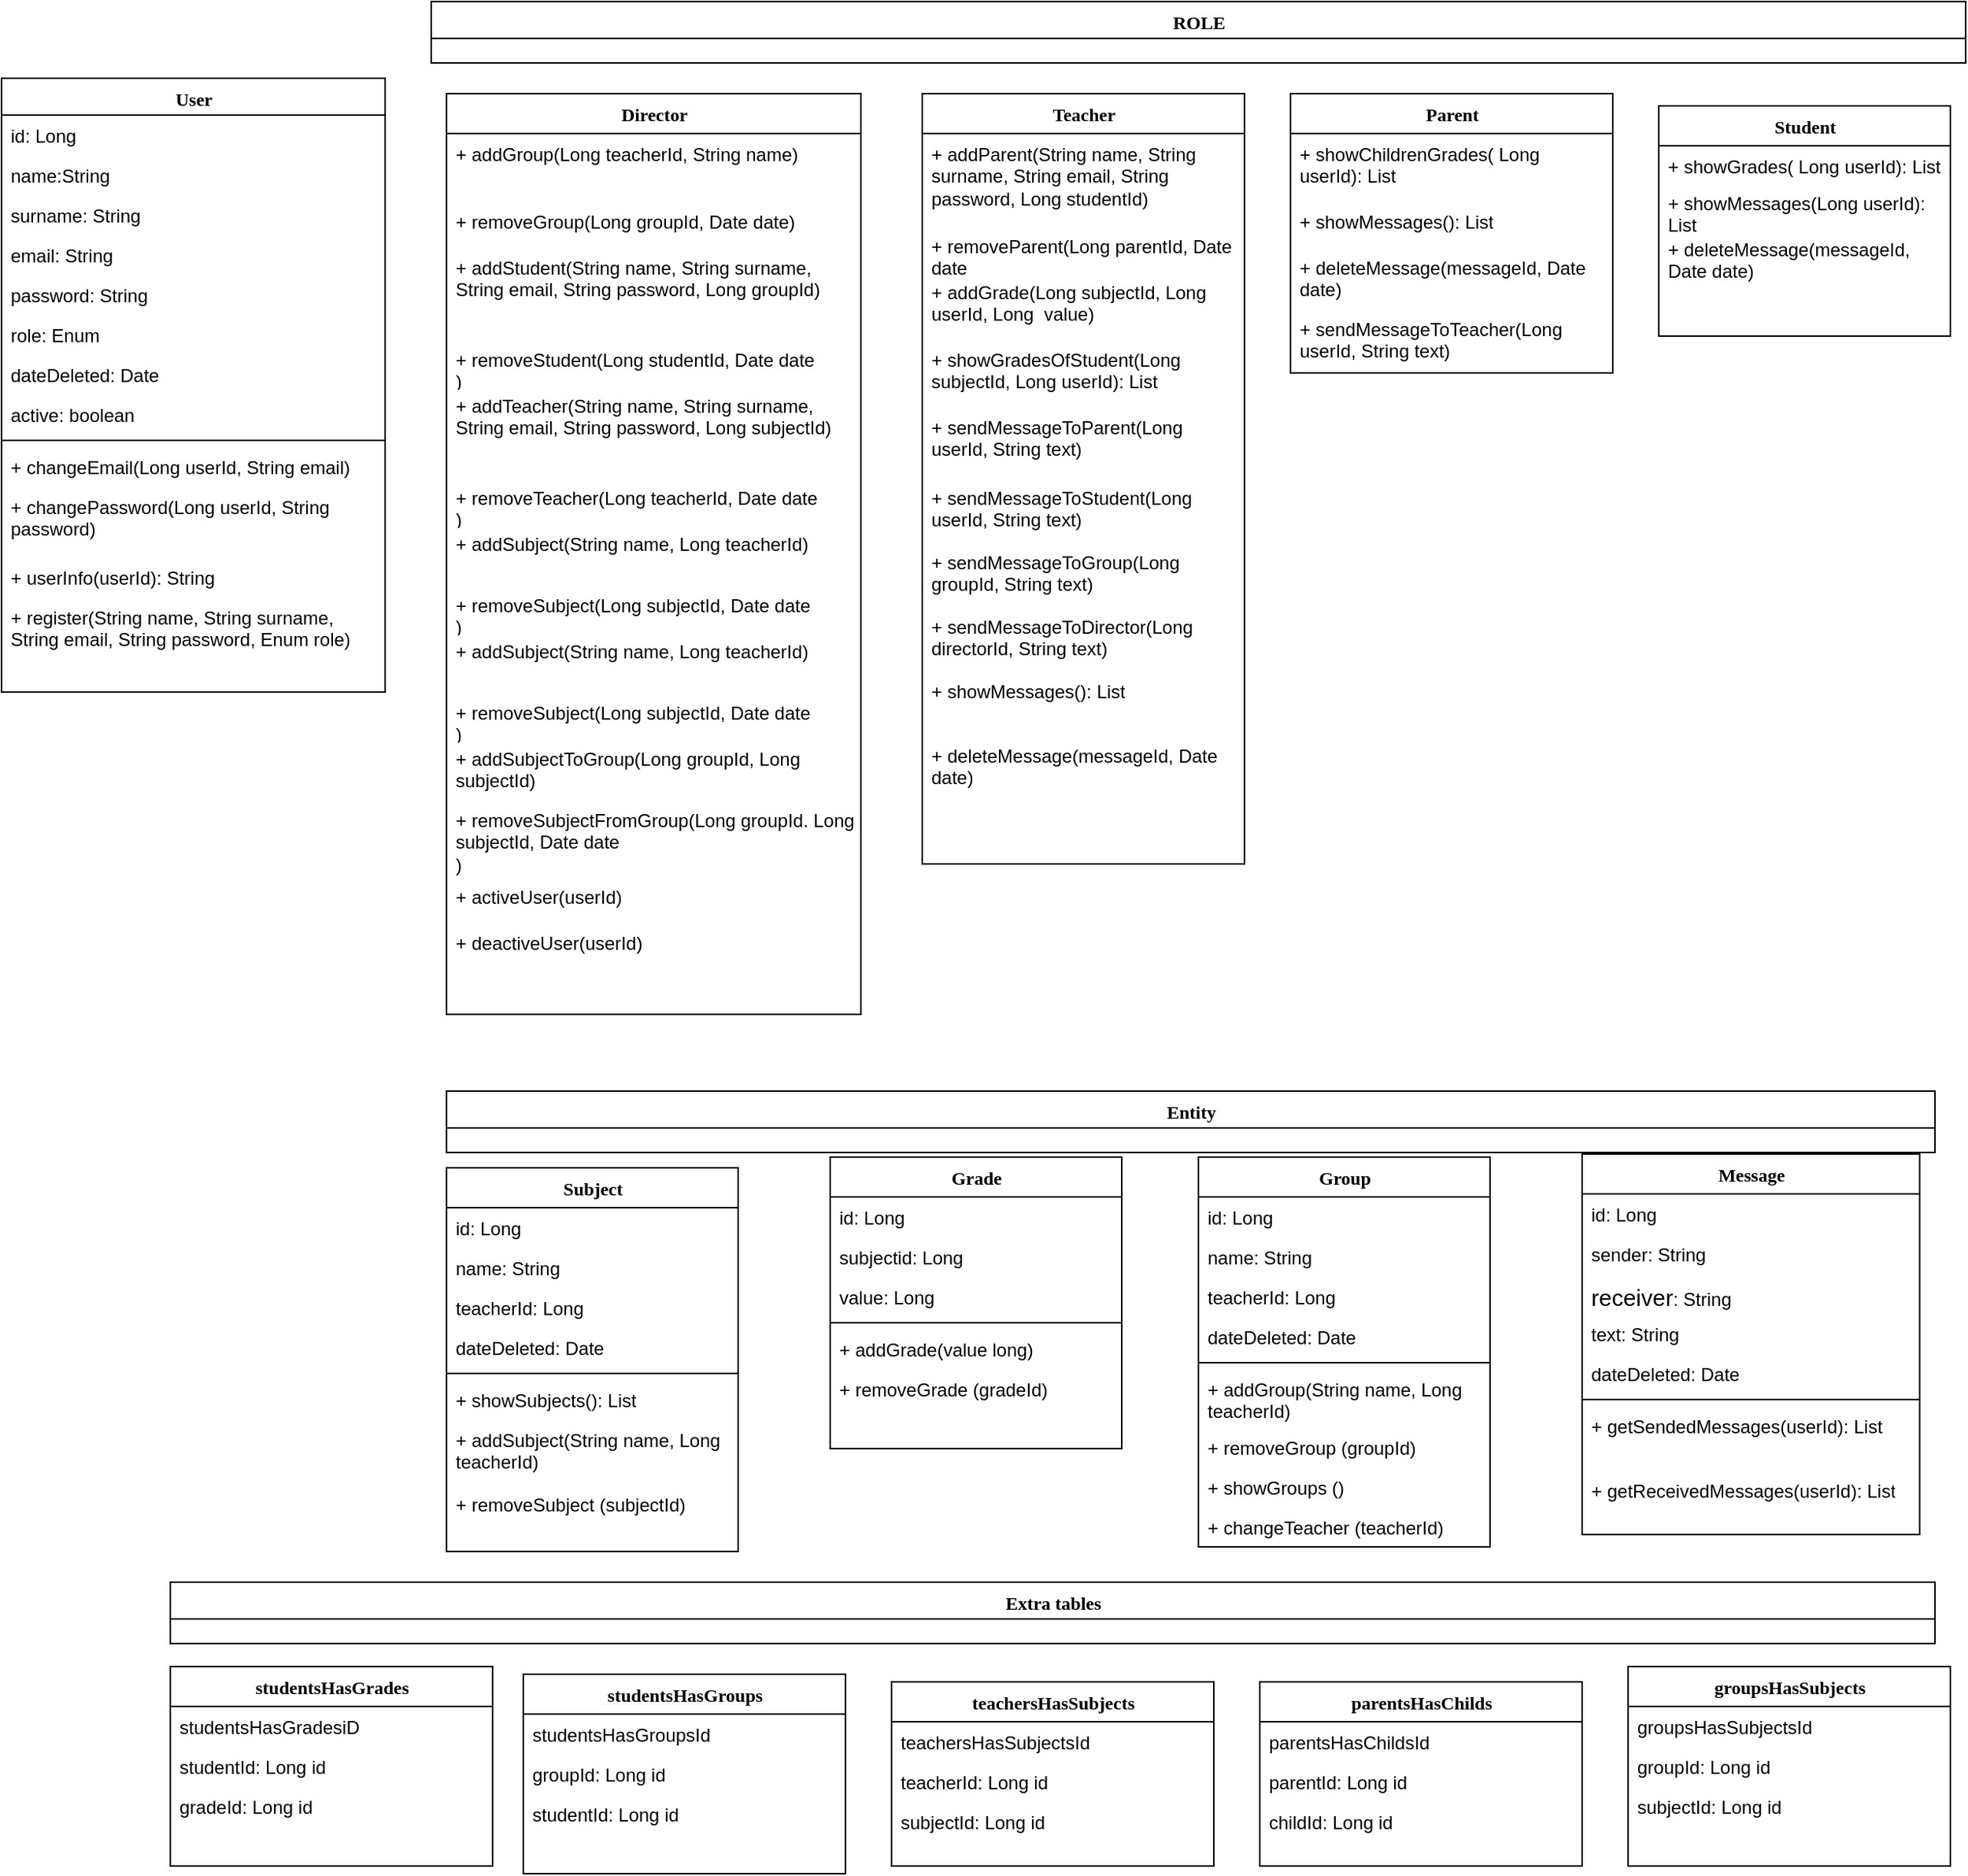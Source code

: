 <mxfile version="13.0.3" type="device"><diagram name="Page-1" id="9f46799a-70d6-7492-0946-bef42562c5a5"><mxGraphModel dx="1326" dy="1656" grid="1" gridSize="10" guides="1" tooltips="1" connect="1" arrows="1" fold="1" page="1" pageScale="1" pageWidth="1100" pageHeight="850" background="#ffffff" math="0" shadow="0"><root><mxCell id="0"/><mxCell id="1" parent="0"/><mxCell id="pvhvZPEk1JXmPWqf_bfY-43" value="Director" style="swimlane;html=1;fontStyle=1;align=center;verticalAlign=top;childLayout=stackLayout;horizontal=1;startSize=26;horizontalStack=0;resizeParent=1;resizeLast=0;collapsible=1;marginBottom=0;swimlaneFillColor=#ffffff;rounded=0;shadow=0;comic=0;labelBackgroundColor=none;strokeWidth=1;fillColor=none;fontFamily=Verdana;fontSize=12" parent="1" vertex="1"><mxGeometry x="310" y="-80" width="270" height="600" as="geometry"/></mxCell><mxCell id="pvhvZPEk1JXmPWqf_bfY-44" value="+ addGroup(Long teacherId, String name)" style="text;html=1;strokeColor=none;fillColor=none;align=left;verticalAlign=top;spacingLeft=4;spacingRight=4;whiteSpace=wrap;overflow=hidden;rotatable=0;points=[[0,0.5],[1,0.5]];portConstraint=eastwest;" parent="pvhvZPEk1JXmPWqf_bfY-43" vertex="1"><mxGeometry y="26" width="270" height="44" as="geometry"/></mxCell><mxCell id="pvhvZPEk1JXmPWqf_bfY-48" value="+ removeGroup(Long groupId, Date date)" style="text;html=1;strokeColor=none;fillColor=none;align=left;verticalAlign=top;spacingLeft=4;spacingRight=4;whiteSpace=wrap;overflow=hidden;rotatable=0;points=[[0,0.5],[1,0.5]];portConstraint=eastwest;" parent="pvhvZPEk1JXmPWqf_bfY-43" vertex="1"><mxGeometry y="70" width="270" height="30" as="geometry"/></mxCell><mxCell id="pvhvZPEk1JXmPWqf_bfY-50" value="+ addStudent(String name, String surname, String email, String password, Long groupId)" style="text;html=1;strokeColor=none;fillColor=none;align=left;verticalAlign=top;spacingLeft=4;spacingRight=4;whiteSpace=wrap;overflow=hidden;rotatable=0;points=[[0,0.5],[1,0.5]];portConstraint=eastwest;" parent="pvhvZPEk1JXmPWqf_bfY-43" vertex="1"><mxGeometry y="100" width="270" height="60" as="geometry"/></mxCell><mxCell id="pvhvZPEk1JXmPWqf_bfY-49" value="+ removeStudent(Long studentId, Date date&lt;br&gt;)" style="text;html=1;strokeColor=none;fillColor=none;align=left;verticalAlign=top;spacingLeft=4;spacingRight=4;whiteSpace=wrap;overflow=hidden;rotatable=0;points=[[0,0.5],[1,0.5]];portConstraint=eastwest;" parent="pvhvZPEk1JXmPWqf_bfY-43" vertex="1"><mxGeometry y="160" width="270" height="30" as="geometry"/></mxCell><mxCell id="pvhvZPEk1JXmPWqf_bfY-54" value="+ addTeacher(String name, String surname, String email, String password, Long subjectId)" style="text;html=1;strokeColor=none;fillColor=none;align=left;verticalAlign=top;spacingLeft=4;spacingRight=4;whiteSpace=wrap;overflow=hidden;rotatable=0;points=[[0,0.5],[1,0.5]];portConstraint=eastwest;" parent="pvhvZPEk1JXmPWqf_bfY-43" vertex="1"><mxGeometry y="190" width="270" height="60" as="geometry"/></mxCell><mxCell id="pvhvZPEk1JXmPWqf_bfY-55" value="+ removeTeacher(Long teacherId, Date date&lt;br&gt;)" style="text;html=1;strokeColor=none;fillColor=none;align=left;verticalAlign=top;spacingLeft=4;spacingRight=4;whiteSpace=wrap;overflow=hidden;rotatable=0;points=[[0,0.5],[1,0.5]];portConstraint=eastwest;" parent="pvhvZPEk1JXmPWqf_bfY-43" vertex="1"><mxGeometry y="250" width="270" height="30" as="geometry"/></mxCell><mxCell id="pvhvZPEk1JXmPWqf_bfY-67" value="+ addSubject(String name, Long teacherId)" style="text;html=1;strokeColor=none;fillColor=none;align=left;verticalAlign=top;spacingLeft=4;spacingRight=4;whiteSpace=wrap;overflow=hidden;rotatable=0;points=[[0,0.5],[1,0.5]];portConstraint=eastwest;" parent="pvhvZPEk1JXmPWqf_bfY-43" vertex="1"><mxGeometry y="280" width="270" height="40" as="geometry"/></mxCell><mxCell id="pvhvZPEk1JXmPWqf_bfY-68" value="+ removeSubject(Long subjectId, Date date&lt;br&gt;)" style="text;html=1;strokeColor=none;fillColor=none;align=left;verticalAlign=top;spacingLeft=4;spacingRight=4;whiteSpace=wrap;overflow=hidden;rotatable=0;points=[[0,0.5],[1,0.5]];portConstraint=eastwest;" parent="pvhvZPEk1JXmPWqf_bfY-43" vertex="1"><mxGeometry y="320" width="270" height="30" as="geometry"/></mxCell><mxCell id="pvhvZPEk1JXmPWqf_bfY-70" value="+ addSubject(String name, Long teacherId)" style="text;html=1;strokeColor=none;fillColor=none;align=left;verticalAlign=top;spacingLeft=4;spacingRight=4;whiteSpace=wrap;overflow=hidden;rotatable=0;points=[[0,0.5],[1,0.5]];portConstraint=eastwest;" parent="pvhvZPEk1JXmPWqf_bfY-43" vertex="1"><mxGeometry y="350" width="270" height="40" as="geometry"/></mxCell><mxCell id="pvhvZPEk1JXmPWqf_bfY-71" value="+ removeSubject(Long subjectId, Date date&lt;br&gt;)" style="text;html=1;strokeColor=none;fillColor=none;align=left;verticalAlign=top;spacingLeft=4;spacingRight=4;whiteSpace=wrap;overflow=hidden;rotatable=0;points=[[0,0.5],[1,0.5]];portConstraint=eastwest;" parent="pvhvZPEk1JXmPWqf_bfY-43" vertex="1"><mxGeometry y="390" width="270" height="30" as="geometry"/></mxCell><mxCell id="pvhvZPEk1JXmPWqf_bfY-72" value="+ addSubjectToGroup(Long groupId, Long subjectId)" style="text;html=1;strokeColor=none;fillColor=none;align=left;verticalAlign=top;spacingLeft=4;spacingRight=4;whiteSpace=wrap;overflow=hidden;rotatable=0;points=[[0,0.5],[1,0.5]];portConstraint=eastwest;" parent="pvhvZPEk1JXmPWqf_bfY-43" vertex="1"><mxGeometry y="420" width="270" height="40" as="geometry"/></mxCell><mxCell id="pvhvZPEk1JXmPWqf_bfY-73" value="+ removeSubjectFromGroup(Long groupId. Long subjectId, Date date&lt;br&gt;)" style="text;html=1;strokeColor=none;fillColor=none;align=left;verticalAlign=top;spacingLeft=4;spacingRight=4;whiteSpace=wrap;overflow=hidden;rotatable=0;points=[[0,0.5],[1,0.5]];portConstraint=eastwest;" parent="pvhvZPEk1JXmPWqf_bfY-43" vertex="1"><mxGeometry y="460" width="270" height="50" as="geometry"/></mxCell><mxCell id="XJtJCiOlaRJaioybci20-7" value="+ activeUser(userId)" style="text;html=1;strokeColor=none;fillColor=none;align=left;verticalAlign=top;spacingLeft=4;spacingRight=4;whiteSpace=wrap;overflow=hidden;rotatable=0;points=[[0,0.5],[1,0.5]];portConstraint=eastwest;" parent="pvhvZPEk1JXmPWqf_bfY-43" vertex="1"><mxGeometry y="510" width="270" height="30" as="geometry"/></mxCell><mxCell id="XJtJCiOlaRJaioybci20-8" value="+ deactiveUser(userId)" style="text;html=1;strokeColor=none;fillColor=none;align=left;verticalAlign=top;spacingLeft=4;spacingRight=4;whiteSpace=wrap;overflow=hidden;rotatable=0;points=[[0,0.5],[1,0.5]];portConstraint=eastwest;" parent="pvhvZPEk1JXmPWqf_bfY-43" vertex="1"><mxGeometry y="540" width="270" height="30" as="geometry"/></mxCell><mxCell id="78961159f06e98e8-17" value="User" style="swimlane;html=1;fontStyle=1;align=center;verticalAlign=top;childLayout=stackLayout;horizontal=1;startSize=24;horizontalStack=0;resizeParent=1;resizeLast=0;collapsible=1;marginBottom=0;swimlaneFillColor=#ffffff;rounded=0;shadow=0;comic=0;labelBackgroundColor=none;strokeWidth=1;fillColor=none;fontFamily=Verdana;fontSize=12" parent="1" vertex="1"><mxGeometry x="20" y="-90" width="250" height="400" as="geometry"/></mxCell><mxCell id="78961159f06e98e8-21" value="id: Long" style="text;html=1;strokeColor=none;fillColor=none;align=left;verticalAlign=top;spacingLeft=4;spacingRight=4;whiteSpace=wrap;overflow=hidden;rotatable=0;points=[[0,0.5],[1,0.5]];portConstraint=eastwest;" parent="78961159f06e98e8-17" vertex="1"><mxGeometry y="24" width="250" height="26" as="geometry"/></mxCell><mxCell id="78961159f06e98e8-23" value="name:String" style="text;html=1;strokeColor=none;fillColor=none;align=left;verticalAlign=top;spacingLeft=4;spacingRight=4;whiteSpace=wrap;overflow=hidden;rotatable=0;points=[[0,0.5],[1,0.5]];portConstraint=eastwest;" parent="78961159f06e98e8-17" vertex="1"><mxGeometry y="50" width="250" height="26" as="geometry"/></mxCell><mxCell id="78961159f06e98e8-25" value="surname: String" style="text;html=1;strokeColor=none;fillColor=none;align=left;verticalAlign=top;spacingLeft=4;spacingRight=4;whiteSpace=wrap;overflow=hidden;rotatable=0;points=[[0,0.5],[1,0.5]];portConstraint=eastwest;" parent="78961159f06e98e8-17" vertex="1"><mxGeometry y="76" width="250" height="26" as="geometry"/></mxCell><mxCell id="78961159f06e98e8-26" value="email: String" style="text;html=1;strokeColor=none;fillColor=none;align=left;verticalAlign=top;spacingLeft=4;spacingRight=4;whiteSpace=wrap;overflow=hidden;rotatable=0;points=[[0,0.5],[1,0.5]];portConstraint=eastwest;" parent="78961159f06e98e8-17" vertex="1"><mxGeometry y="102" width="250" height="26" as="geometry"/></mxCell><mxCell id="78961159f06e98e8-24" value="password: String" style="text;html=1;strokeColor=none;fillColor=none;align=left;verticalAlign=top;spacingLeft=4;spacingRight=4;whiteSpace=wrap;overflow=hidden;rotatable=0;points=[[0,0.5],[1,0.5]];portConstraint=eastwest;" parent="78961159f06e98e8-17" vertex="1"><mxGeometry y="128" width="250" height="26" as="geometry"/></mxCell><mxCell id="pvhvZPEk1JXmPWqf_bfY-4" value="role: Enum" style="text;html=1;strokeColor=none;fillColor=none;align=left;verticalAlign=top;spacingLeft=4;spacingRight=4;whiteSpace=wrap;overflow=hidden;rotatable=0;points=[[0,0.5],[1,0.5]];portConstraint=eastwest;" parent="78961159f06e98e8-17" vertex="1"><mxGeometry y="154" width="250" height="26" as="geometry"/></mxCell><mxCell id="XJtJCiOlaRJaioybci20-1" value="dateDeleted: Date" style="text;html=1;strokeColor=none;fillColor=none;align=left;verticalAlign=top;spacingLeft=4;spacingRight=4;whiteSpace=wrap;overflow=hidden;rotatable=0;points=[[0,0.5],[1,0.5]];portConstraint=eastwest;" parent="78961159f06e98e8-17" vertex="1"><mxGeometry y="180" width="250" height="26" as="geometry"/></mxCell><mxCell id="XJtJCiOlaRJaioybci20-6" value="active: boolean" style="text;html=1;strokeColor=none;fillColor=none;align=left;verticalAlign=top;spacingLeft=4;spacingRight=4;whiteSpace=wrap;overflow=hidden;rotatable=0;points=[[0,0.5],[1,0.5]];portConstraint=eastwest;" parent="78961159f06e98e8-17" vertex="1"><mxGeometry y="206" width="250" height="26" as="geometry"/></mxCell><mxCell id="78961159f06e98e8-19" value="" style="line;html=1;strokeWidth=1;fillColor=none;align=left;verticalAlign=middle;spacingTop=-1;spacingLeft=3;spacingRight=3;rotatable=0;labelPosition=right;points=[];portConstraint=eastwest;" parent="78961159f06e98e8-17" vertex="1"><mxGeometry y="232" width="250" height="8" as="geometry"/></mxCell><mxCell id="78961159f06e98e8-20" value="+ changeEmail(Long userId, String email)" style="text;html=1;strokeColor=none;fillColor=none;align=left;verticalAlign=top;spacingLeft=4;spacingRight=4;whiteSpace=wrap;overflow=hidden;rotatable=0;points=[[0,0.5],[1,0.5]];portConstraint=eastwest;" parent="78961159f06e98e8-17" vertex="1"><mxGeometry y="240" width="250" height="26" as="geometry"/></mxCell><mxCell id="pvhvZPEk1JXmPWqf_bfY-5" value="+ changePassword(Long userId, String password)" style="text;html=1;strokeColor=none;fillColor=none;align=left;verticalAlign=top;spacingLeft=4;spacingRight=4;whiteSpace=wrap;overflow=hidden;rotatable=0;points=[[0,0.5],[1,0.5]];portConstraint=eastwest;" parent="78961159f06e98e8-17" vertex="1"><mxGeometry y="266" width="250" height="46" as="geometry"/></mxCell><mxCell id="pvhvZPEk1JXmPWqf_bfY-6" value="+ userInfo(userId): String" style="text;html=1;strokeColor=none;fillColor=none;align=left;verticalAlign=top;spacingLeft=4;spacingRight=4;whiteSpace=wrap;overflow=hidden;rotatable=0;points=[[0,0.5],[1,0.5]];portConstraint=eastwest;" parent="78961159f06e98e8-17" vertex="1"><mxGeometry y="312" width="250" height="26" as="geometry"/></mxCell><mxCell id="XJtJCiOlaRJaioybci20-10" value="+ register(String name, String surname, String email, String password, Enum role)" style="text;html=1;strokeColor=none;fillColor=none;align=left;verticalAlign=top;spacingLeft=4;spacingRight=4;whiteSpace=wrap;overflow=hidden;rotatable=0;points=[[0,0.5],[1,0.5]];portConstraint=eastwest;" parent="78961159f06e98e8-17" vertex="1"><mxGeometry y="338" width="250" height="42" as="geometry"/></mxCell><mxCell id="78961159f06e98e8-108" value="Teacher" style="swimlane;html=1;fontStyle=1;align=center;verticalAlign=top;childLayout=stackLayout;horizontal=1;startSize=26;horizontalStack=0;resizeParent=1;resizeLast=0;collapsible=1;marginBottom=0;swimlaneFillColor=#ffffff;rounded=0;shadow=0;comic=0;labelBackgroundColor=none;strokeWidth=1;fillColor=none;fontFamily=Verdana;fontSize=12" parent="1" vertex="1"><mxGeometry x="620" y="-80" width="210" height="502" as="geometry"/></mxCell><mxCell id="pvhvZPEk1JXmPWqf_bfY-56" value="+ addParent(String name, String surname, String email, String password, Long studentId)" style="text;html=1;strokeColor=none;fillColor=none;align=left;verticalAlign=top;spacingLeft=4;spacingRight=4;whiteSpace=wrap;overflow=hidden;rotatable=0;points=[[0,0.5],[1,0.5]];portConstraint=eastwest;" parent="78961159f06e98e8-108" vertex="1"><mxGeometry y="26" width="210" height="60" as="geometry"/></mxCell><mxCell id="pvhvZPEk1JXmPWqf_bfY-57" value="+ removeParent(Long parentId, Date date&lt;br&gt;)" style="text;html=1;strokeColor=none;fillColor=none;align=left;verticalAlign=top;spacingLeft=4;spacingRight=4;whiteSpace=wrap;overflow=hidden;rotatable=0;points=[[0,0.5],[1,0.5]];portConstraint=eastwest;" parent="78961159f06e98e8-108" vertex="1"><mxGeometry y="86" width="210" height="30" as="geometry"/></mxCell><mxCell id="78961159f06e98e8-117" value="+ addGrade(Long subjectId, Long userId, Long&amp;nbsp; value)" style="text;html=1;strokeColor=none;fillColor=none;align=left;verticalAlign=top;spacingLeft=4;spacingRight=4;whiteSpace=wrap;overflow=hidden;rotatable=0;points=[[0,0.5],[1,0.5]];portConstraint=eastwest;" parent="78961159f06e98e8-108" vertex="1"><mxGeometry y="116" width="210" height="44" as="geometry"/></mxCell><mxCell id="pvhvZPEk1JXmPWqf_bfY-63" value="+ showGradesOfStudent(Long subjectId, Long userId): List" style="text;html=1;strokeColor=none;fillColor=none;align=left;verticalAlign=top;spacingLeft=4;spacingRight=4;whiteSpace=wrap;overflow=hidden;rotatable=0;points=[[0,0.5],[1,0.5]];portConstraint=eastwest;" parent="78961159f06e98e8-108" vertex="1"><mxGeometry y="160" width="210" height="44" as="geometry"/></mxCell><mxCell id="78961159f06e98e8-120" value="+ sendMessageToParent(Long userId, String text)" style="text;html=1;strokeColor=none;fillColor=none;align=left;verticalAlign=top;spacingLeft=4;spacingRight=4;whiteSpace=wrap;overflow=hidden;rotatable=0;points=[[0,0.5],[1,0.5]];portConstraint=eastwest;" parent="78961159f06e98e8-108" vertex="1"><mxGeometry y="204" width="210" height="46" as="geometry"/></mxCell><mxCell id="pvhvZPEk1JXmPWqf_bfY-29" value="+ sendMessageToStudent(Long userId, String text)" style="text;html=1;strokeColor=none;fillColor=none;align=left;verticalAlign=top;spacingLeft=4;spacingRight=4;whiteSpace=wrap;overflow=hidden;rotatable=0;points=[[0,0.5],[1,0.5]];portConstraint=eastwest;" parent="78961159f06e98e8-108" vertex="1"><mxGeometry y="250" width="210" height="42" as="geometry"/></mxCell><mxCell id="pvhvZPEk1JXmPWqf_bfY-30" value="+ sendMessageToGroup(Long groupId, String text)" style="text;html=1;strokeColor=none;fillColor=none;align=left;verticalAlign=top;spacingLeft=4;spacingRight=4;whiteSpace=wrap;overflow=hidden;rotatable=0;points=[[0,0.5],[1,0.5]];portConstraint=eastwest;" parent="78961159f06e98e8-108" vertex="1"><mxGeometry y="292" width="210" height="42" as="geometry"/></mxCell><mxCell id="pvhvZPEk1JXmPWqf_bfY-64" value="+ sendMessageToDirector(Long directorId, String text)" style="text;html=1;strokeColor=none;fillColor=none;align=left;verticalAlign=top;spacingLeft=4;spacingRight=4;whiteSpace=wrap;overflow=hidden;rotatable=0;points=[[0,0.5],[1,0.5]];portConstraint=eastwest;" parent="78961159f06e98e8-108" vertex="1"><mxGeometry y="334" width="210" height="42" as="geometry"/></mxCell><mxCell id="pvhvZPEk1JXmPWqf_bfY-65" value="+ showMessages(): List" style="text;html=1;strokeColor=none;fillColor=none;align=left;verticalAlign=top;spacingLeft=4;spacingRight=4;whiteSpace=wrap;overflow=hidden;rotatable=0;points=[[0,0.5],[1,0.5]];portConstraint=eastwest;" parent="78961159f06e98e8-108" vertex="1"><mxGeometry y="376" width="210" height="42" as="geometry"/></mxCell><mxCell id="pvhvZPEk1JXmPWqf_bfY-66" value="+ deleteMessage(messageId, Date date)" style="text;html=1;strokeColor=none;fillColor=none;align=left;verticalAlign=top;spacingLeft=4;spacingRight=4;whiteSpace=wrap;overflow=hidden;rotatable=0;points=[[0,0.5],[1,0.5]];portConstraint=eastwest;" parent="78961159f06e98e8-108" vertex="1"><mxGeometry y="418" width="210" height="42" as="geometry"/></mxCell><mxCell id="pvhvZPEk1JXmPWqf_bfY-58" value="Parent" style="swimlane;html=1;fontStyle=1;align=center;verticalAlign=top;childLayout=stackLayout;horizontal=1;startSize=26;horizontalStack=0;resizeParent=1;resizeLast=0;collapsible=1;marginBottom=0;swimlaneFillColor=#ffffff;rounded=0;shadow=0;comic=0;labelBackgroundColor=none;strokeWidth=1;fillColor=none;fontFamily=Verdana;fontSize=12" parent="1" vertex="1"><mxGeometry x="860" y="-80" width="210" height="182" as="geometry"/></mxCell><mxCell id="pvhvZPEk1JXmPWqf_bfY-59" value="+ showChildrenGrades( Long userId): List" style="text;html=1;strokeColor=none;fillColor=none;align=left;verticalAlign=top;spacingLeft=4;spacingRight=4;whiteSpace=wrap;overflow=hidden;rotatable=0;points=[[0,0.5],[1,0.5]];portConstraint=eastwest;" parent="pvhvZPEk1JXmPWqf_bfY-58" vertex="1"><mxGeometry y="26" width="210" height="44" as="geometry"/></mxCell><mxCell id="pvhvZPEk1JXmPWqf_bfY-60" value="+ showMessages(): List" style="text;html=1;strokeColor=none;fillColor=none;align=left;verticalAlign=top;spacingLeft=4;spacingRight=4;whiteSpace=wrap;overflow=hidden;rotatable=0;points=[[0,0.5],[1,0.5]];portConstraint=eastwest;" parent="pvhvZPEk1JXmPWqf_bfY-58" vertex="1"><mxGeometry y="70" width="210" height="30" as="geometry"/></mxCell><mxCell id="pvhvZPEk1JXmPWqf_bfY-61" value="+ deleteMessage(messageId, Date date)" style="text;html=1;strokeColor=none;fillColor=none;align=left;verticalAlign=top;spacingLeft=4;spacingRight=4;whiteSpace=wrap;overflow=hidden;rotatable=0;points=[[0,0.5],[1,0.5]];portConstraint=eastwest;" parent="pvhvZPEk1JXmPWqf_bfY-58" vertex="1"><mxGeometry y="100" width="210" height="40" as="geometry"/></mxCell><mxCell id="pvhvZPEk1JXmPWqf_bfY-62" value="+ sendMessageToTeacher(Long userId, String text)" style="text;html=1;strokeColor=none;fillColor=none;align=left;verticalAlign=top;spacingLeft=4;spacingRight=4;whiteSpace=wrap;overflow=hidden;rotatable=0;points=[[0,0.5],[1,0.5]];portConstraint=eastwest;" parent="pvhvZPEk1JXmPWqf_bfY-58" vertex="1"><mxGeometry y="140" width="210" height="42" as="geometry"/></mxCell><mxCell id="pvhvZPEk1JXmPWqf_bfY-31" value="Student" style="swimlane;html=1;fontStyle=1;align=center;verticalAlign=top;childLayout=stackLayout;horizontal=1;startSize=26;horizontalStack=0;resizeParent=1;resizeLast=0;collapsible=1;marginBottom=0;swimlaneFillColor=#ffffff;rounded=0;shadow=0;comic=0;labelBackgroundColor=none;strokeWidth=1;fillColor=none;fontFamily=Verdana;fontSize=12" parent="1" vertex="1"><mxGeometry x="1100" y="-72" width="190" height="150" as="geometry"/></mxCell><mxCell id="pvhvZPEk1JXmPWqf_bfY-32" value="+ showGrades( Long userId): List" style="text;html=1;strokeColor=none;fillColor=none;align=left;verticalAlign=top;spacingLeft=4;spacingRight=4;whiteSpace=wrap;overflow=hidden;rotatable=0;points=[[0,0.5],[1,0.5]];portConstraint=eastwest;" parent="pvhvZPEk1JXmPWqf_bfY-31" vertex="1"><mxGeometry y="26" width="190" height="24" as="geometry"/></mxCell><mxCell id="pvhvZPEk1JXmPWqf_bfY-33" value="+ showMessages(Long userId): List" style="text;html=1;strokeColor=none;fillColor=none;align=left;verticalAlign=top;spacingLeft=4;spacingRight=4;whiteSpace=wrap;overflow=hidden;rotatable=0;points=[[0,0.5],[1,0.5]];portConstraint=eastwest;" parent="pvhvZPEk1JXmPWqf_bfY-31" vertex="1"><mxGeometry y="50" width="190" height="30" as="geometry"/></mxCell><mxCell id="pvhvZPEk1JXmPWqf_bfY-37" value="+ deleteMessage(messageId, Date date)" style="text;html=1;strokeColor=none;fillColor=none;align=left;verticalAlign=top;spacingLeft=4;spacingRight=4;whiteSpace=wrap;overflow=hidden;rotatable=0;points=[[0,0.5],[1,0.5]];portConstraint=eastwest;" parent="pvhvZPEk1JXmPWqf_bfY-31" vertex="1"><mxGeometry y="80" width="190" height="40" as="geometry"/></mxCell><mxCell id="pvhvZPEk1JXmPWqf_bfY-93" value="teachersHasSubjects" style="swimlane;html=1;fontStyle=1;align=center;verticalAlign=top;childLayout=stackLayout;horizontal=1;startSize=26;horizontalStack=0;resizeParent=1;resizeLast=0;collapsible=1;marginBottom=0;swimlaneFillColor=#ffffff;rounded=0;shadow=0;comic=0;labelBackgroundColor=none;strokeWidth=1;fillColor=none;fontFamily=Verdana;fontSize=12" parent="1" vertex="1"><mxGeometry x="600" y="955" width="210" height="120" as="geometry"/></mxCell><mxCell id="pvhvZPEk1JXmPWqf_bfY-94" value="teachersHasSubjectsId" style="text;html=1;strokeColor=none;fillColor=none;align=left;verticalAlign=top;spacingLeft=4;spacingRight=4;whiteSpace=wrap;overflow=hidden;rotatable=0;points=[[0,0.5],[1,0.5]];portConstraint=eastwest;" parent="pvhvZPEk1JXmPWqf_bfY-93" vertex="1"><mxGeometry y="26" width="210" height="26" as="geometry"/></mxCell><mxCell id="pvhvZPEk1JXmPWqf_bfY-95" value="teacherId: Long id&lt;span style=&quot;font-family: monospace ; font-size: 0px&quot;&gt;%3CmxGraphModel%3E%3Croot%3E%3CmxCell%20id%3D%220%22%2F%3E%3CmxCell%20id%3D%221%22%20parent%3D%220%22%2F%3E%3CmxCell%20id%3D%222%22%20value%3D%22id%3A%20Long%22%20style%3D%22text%3Bhtml%3D1%3BstrokeColor%3Dnone%3BfillColor%3Dnone%3Balign%3Dleft%3BverticalAlign%3Dtop%3BspacingLeft%3D4%3BspacingRight%3D4%3BwhiteSpace%3Dwrap%3Boverflow%3Dhidden%3Brotatable%3D0%3Bpoints%3D%5B%5B0%2C0.5%5D%2C%5B1%2C0.5%5D%5D%3BportConstraint%3Deastwest%3B%22%20vertex%3D%221%22%20parent%3D%221%22%3E%3CmxGeometry%20x%3D%2220%22%20y%3D%22-66%22%20width%3D%22250%22%20height%3D%2226%22%20as%3D%22geometry%22%2F%3E%3C%2FmxCell%3E%3C%2Froot%3E%3C%2FmxGraphModel%3E&lt;/span&gt;" style="text;html=1;strokeColor=none;fillColor=none;align=left;verticalAlign=top;spacingLeft=4;spacingRight=4;whiteSpace=wrap;overflow=hidden;rotatable=0;points=[[0,0.5],[1,0.5]];portConstraint=eastwest;" parent="pvhvZPEk1JXmPWqf_bfY-93" vertex="1"><mxGeometry y="52" width="210" height="26" as="geometry"/></mxCell><mxCell id="pvhvZPEk1JXmPWqf_bfY-96" value="subjectId: Long id&lt;span style=&quot;font-family: monospace ; font-size: 0px&quot;&gt;%3CmxGraphModel%3E%3Croot%3E%3CmxCell%20id%3D%220%22%2F%3E%3CmxCell%20id%3D%221%22%20parent%3D%220%22%2F%3E%3CmxCell%20id%3D%222%22%20value%3D%22id%3A%20Long%22%20style%3D%22text%3Bhtml%3D1%3BstrokeColor%3Dnone%3BfillColor%3Dnone%3Balign%3Dleft%3BverticalAlign%3Dtop%3BspacingLeft%3D4%3BspacingRight%3D4%3BwhiteSpace%3Dwrap%3Boverflow%3Dhidden%3Brotatable%3D0%3Bpoints%3D%5B%5B0%2C0.5%5D%2C%5B1%2C0.5%5D%5D%3BportConstraint%3Deastwest%3B%22%20vertex%3D%221%22%20parent%3D%221%22%3E%3CmxGeometry%20x%3D%2220%22%20y%3D%22-66%22%20width%3D%22250%22%20height%3D%2226%22%20as%3D%22geometry%22%2F%3E%3C%2FmxCell%3E%3C%2Froot%3E%3C%2FmxGraphModel%3E&lt;/span&gt;" style="text;html=1;strokeColor=none;fillColor=none;align=left;verticalAlign=top;spacingLeft=4;spacingRight=4;whiteSpace=wrap;overflow=hidden;rotatable=0;points=[[0,0.5],[1,0.5]];portConstraint=eastwest;" parent="pvhvZPEk1JXmPWqf_bfY-93" vertex="1"><mxGeometry y="78" width="210" height="26" as="geometry"/></mxCell><mxCell id="pvhvZPEk1JXmPWqf_bfY-85" value="parentsHasChilds" style="swimlane;html=1;fontStyle=1;align=center;verticalAlign=top;childLayout=stackLayout;horizontal=1;startSize=26;horizontalStack=0;resizeParent=1;resizeLast=0;collapsible=1;marginBottom=0;swimlaneFillColor=#ffffff;rounded=0;shadow=0;comic=0;labelBackgroundColor=none;strokeWidth=1;fillColor=none;fontFamily=Verdana;fontSize=12" parent="1" vertex="1"><mxGeometry x="840" y="955" width="210" height="120" as="geometry"/></mxCell><mxCell id="pvhvZPEk1JXmPWqf_bfY-90" value="parentsHasChildsId" style="text;html=1;strokeColor=none;fillColor=none;align=left;verticalAlign=top;spacingLeft=4;spacingRight=4;whiteSpace=wrap;overflow=hidden;rotatable=0;points=[[0,0.5],[1,0.5]];portConstraint=eastwest;" parent="pvhvZPEk1JXmPWqf_bfY-85" vertex="1"><mxGeometry y="26" width="210" height="26" as="geometry"/></mxCell><mxCell id="pvhvZPEk1JXmPWqf_bfY-91" value="parentId: Long id&lt;span style=&quot;font-family: monospace ; font-size: 0px&quot;&gt;%3CmxGraphModel%3E%3Croot%3E%3CmxCell%20id%3D%220%22%2F%3E%3CmxCell%20id%3D%221%22%20parent%3D%220%22%2F%3E%3CmxCell%20id%3D%222%22%20value%3D%22id%3A%20Long%22%20style%3D%22text%3Bhtml%3D1%3BstrokeColor%3Dnone%3BfillColor%3Dnone%3Balign%3Dleft%3BverticalAlign%3Dtop%3BspacingLeft%3D4%3BspacingRight%3D4%3BwhiteSpace%3Dwrap%3Boverflow%3Dhidden%3Brotatable%3D0%3Bpoints%3D%5B%5B0%2C0.5%5D%2C%5B1%2C0.5%5D%5D%3BportConstraint%3Deastwest%3B%22%20vertex%3D%221%22%20parent%3D%221%22%3E%3CmxGeometry%20x%3D%2220%22%20y%3D%22-66%22%20width%3D%22250%22%20height%3D%2226%22%20as%3D%22geometry%22%2F%3E%3C%2FmxCell%3E%3C%2Froot%3E%3C%2FmxGraphModel%3E&lt;/span&gt;" style="text;html=1;strokeColor=none;fillColor=none;align=left;verticalAlign=top;spacingLeft=4;spacingRight=4;whiteSpace=wrap;overflow=hidden;rotatable=0;points=[[0,0.5],[1,0.5]];portConstraint=eastwest;" parent="pvhvZPEk1JXmPWqf_bfY-85" vertex="1"><mxGeometry y="52" width="210" height="26" as="geometry"/></mxCell><mxCell id="pvhvZPEk1JXmPWqf_bfY-92" value="childId: Long id&lt;span style=&quot;font-family: monospace ; font-size: 0px&quot;&gt;%3CmxGraphModel%3E%3Croot%3E%3CmxCell%20id%3D%220%22%2F%3E%3CmxCell%20id%3D%221%22%20parent%3D%220%22%2F%3E%3CmxCell%20id%3D%222%22%20value%3D%22id%3A%20Long%22%20style%3D%22text%3Bhtml%3D1%3BstrokeColor%3Dnone%3BfillColor%3Dnone%3Balign%3Dleft%3BverticalAlign%3Dtop%3BspacingLeft%3D4%3BspacingRight%3D4%3BwhiteSpace%3Dwrap%3Boverflow%3Dhidden%3Brotatable%3D0%3Bpoints%3D%5B%5B0%2C0.5%5D%2C%5B1%2C0.5%5D%5D%3BportConstraint%3Deastwest%3B%22%20vertex%3D%221%22%20parent%3D%221%22%3E%3CmxGeometry%20x%3D%2220%22%20y%3D%22-66%22%20width%3D%22250%22%20height%3D%2226%22%20as%3D%22geometry%22%2F%3E%3C%2FmxCell%3E%3C%2Froot%3E%3C%2FmxGraphModel%3E&lt;/span&gt;" style="text;html=1;strokeColor=none;fillColor=none;align=left;verticalAlign=top;spacingLeft=4;spacingRight=4;whiteSpace=wrap;overflow=hidden;rotatable=0;points=[[0,0.5],[1,0.5]];portConstraint=eastwest;" parent="pvhvZPEk1JXmPWqf_bfY-85" vertex="1"><mxGeometry y="78" width="210" height="26" as="geometry"/></mxCell><mxCell id="pvhvZPEk1JXmPWqf_bfY-116" value="ROLE" style="swimlane;html=1;fontStyle=1;align=center;verticalAlign=top;childLayout=stackLayout;horizontal=1;startSize=24;horizontalStack=0;resizeParent=1;resizeLast=0;collapsible=1;marginBottom=0;swimlaneFillColor=#ffffff;rounded=0;shadow=0;comic=0;labelBackgroundColor=none;strokeWidth=1;fillColor=none;fontFamily=Verdana;fontSize=12" parent="1" vertex="1"><mxGeometry x="300" y="-140" width="1000" height="40" as="geometry"/></mxCell><mxCell id="pvhvZPEk1JXmPWqf_bfY-11" value="Subject" style="swimlane;html=1;fontStyle=1;align=center;verticalAlign=top;childLayout=stackLayout;horizontal=1;startSize=26;horizontalStack=0;resizeParent=1;resizeLast=0;collapsible=1;marginBottom=0;swimlaneFillColor=#ffffff;rounded=0;shadow=0;comic=0;labelBackgroundColor=none;strokeWidth=1;fillColor=none;fontFamily=Verdana;fontSize=12" parent="1" vertex="1"><mxGeometry x="310" y="620" width="190" height="250" as="geometry"/></mxCell><mxCell id="pvhvZPEk1JXmPWqf_bfY-12" value="id: Long" style="text;html=1;strokeColor=none;fillColor=none;align=left;verticalAlign=top;spacingLeft=4;spacingRight=4;whiteSpace=wrap;overflow=hidden;rotatable=0;points=[[0,0.5],[1,0.5]];portConstraint=eastwest;" parent="pvhvZPEk1JXmPWqf_bfY-11" vertex="1"><mxGeometry y="26" width="190" height="26" as="geometry"/></mxCell><mxCell id="pvhvZPEk1JXmPWqf_bfY-13" value="name: String" style="text;html=1;strokeColor=none;fillColor=none;align=left;verticalAlign=top;spacingLeft=4;spacingRight=4;whiteSpace=wrap;overflow=hidden;rotatable=0;points=[[0,0.5],[1,0.5]];portConstraint=eastwest;" parent="pvhvZPEk1JXmPWqf_bfY-11" vertex="1"><mxGeometry y="52" width="190" height="26" as="geometry"/></mxCell><mxCell id="pvhvZPEk1JXmPWqf_bfY-18" value="teacherId: Long" style="text;html=1;strokeColor=none;fillColor=none;align=left;verticalAlign=top;spacingLeft=4;spacingRight=4;whiteSpace=wrap;overflow=hidden;rotatable=0;points=[[0,0.5],[1,0.5]];portConstraint=eastwest;" parent="pvhvZPEk1JXmPWqf_bfY-11" vertex="1"><mxGeometry y="78" width="190" height="26" as="geometry"/></mxCell><mxCell id="XJtJCiOlaRJaioybci20-3" value="dateDeleted: Date" style="text;html=1;strokeColor=none;fillColor=none;align=left;verticalAlign=top;spacingLeft=4;spacingRight=4;whiteSpace=wrap;overflow=hidden;rotatable=0;points=[[0,0.5],[1,0.5]];portConstraint=eastwest;" parent="pvhvZPEk1JXmPWqf_bfY-11" vertex="1"><mxGeometry y="104" width="190" height="26" as="geometry"/></mxCell><mxCell id="pvhvZPEk1JXmPWqf_bfY-14" value="" style="line;html=1;strokeWidth=1;fillColor=none;align=left;verticalAlign=middle;spacingTop=-1;spacingLeft=3;spacingRight=3;rotatable=0;labelPosition=right;points=[];portConstraint=eastwest;" parent="pvhvZPEk1JXmPWqf_bfY-11" vertex="1"><mxGeometry y="130" width="190" height="8" as="geometry"/></mxCell><mxCell id="pvhvZPEk1JXmPWqf_bfY-15" value="+ showSubjects(): List" style="text;html=1;strokeColor=none;fillColor=none;align=left;verticalAlign=top;spacingLeft=4;spacingRight=4;whiteSpace=wrap;overflow=hidden;rotatable=0;points=[[0,0.5],[1,0.5]];portConstraint=eastwest;" parent="pvhvZPEk1JXmPWqf_bfY-11" vertex="1"><mxGeometry y="138" width="190" height="26" as="geometry"/></mxCell><mxCell id="pvhvZPEk1JXmPWqf_bfY-16" value="+ addSubject(String name, Long teacherId)" style="text;html=1;strokeColor=none;fillColor=none;align=left;verticalAlign=top;spacingLeft=4;spacingRight=4;whiteSpace=wrap;overflow=hidden;rotatable=0;points=[[0,0.5],[1,0.5]];portConstraint=eastwest;" parent="pvhvZPEk1JXmPWqf_bfY-11" vertex="1"><mxGeometry y="164" width="190" height="42" as="geometry"/></mxCell><mxCell id="pvhvZPEk1JXmPWqf_bfY-17" value="+ removeSubject (subjectId)" style="text;html=1;strokeColor=none;fillColor=none;align=left;verticalAlign=top;spacingLeft=4;spacingRight=4;whiteSpace=wrap;overflow=hidden;rotatable=0;points=[[0,0.5],[1,0.5]];portConstraint=eastwest;" parent="pvhvZPEk1JXmPWqf_bfY-11" vertex="1"><mxGeometry y="206" width="190" height="26" as="geometry"/></mxCell><mxCell id="78961159f06e98e8-30" value="Group" style="swimlane;html=1;fontStyle=1;align=center;verticalAlign=top;childLayout=stackLayout;horizontal=1;startSize=26;horizontalStack=0;resizeParent=1;resizeLast=0;collapsible=1;marginBottom=0;swimlaneFillColor=#ffffff;rounded=0;shadow=0;comic=0;labelBackgroundColor=none;strokeWidth=1;fillColor=none;fontFamily=Verdana;fontSize=12" parent="1" vertex="1"><mxGeometry x="800" y="613" width="190" height="254" as="geometry"/></mxCell><mxCell id="78961159f06e98e8-31" value="id: Long" style="text;html=1;strokeColor=none;fillColor=none;align=left;verticalAlign=top;spacingLeft=4;spacingRight=4;whiteSpace=wrap;overflow=hidden;rotatable=0;points=[[0,0.5],[1,0.5]];portConstraint=eastwest;" parent="78961159f06e98e8-30" vertex="1"><mxGeometry y="26" width="190" height="26" as="geometry"/></mxCell><mxCell id="78961159f06e98e8-32" value="name: String" style="text;html=1;strokeColor=none;fillColor=none;align=left;verticalAlign=top;spacingLeft=4;spacingRight=4;whiteSpace=wrap;overflow=hidden;rotatable=0;points=[[0,0.5],[1,0.5]];portConstraint=eastwest;" parent="78961159f06e98e8-30" vertex="1"><mxGeometry y="52" width="190" height="26" as="geometry"/></mxCell><mxCell id="pvhvZPEk1JXmPWqf_bfY-19" value="teacherId: Long" style="text;html=1;strokeColor=none;fillColor=none;align=left;verticalAlign=top;spacingLeft=4;spacingRight=4;whiteSpace=wrap;overflow=hidden;rotatable=0;points=[[0,0.5],[1,0.5]];portConstraint=eastwest;" parent="78961159f06e98e8-30" vertex="1"><mxGeometry y="78" width="190" height="26" as="geometry"/></mxCell><mxCell id="XJtJCiOlaRJaioybci20-4" value="dateDeleted: Date" style="text;html=1;strokeColor=none;fillColor=none;align=left;verticalAlign=top;spacingLeft=4;spacingRight=4;whiteSpace=wrap;overflow=hidden;rotatable=0;points=[[0,0.5],[1,0.5]];portConstraint=eastwest;" parent="78961159f06e98e8-30" vertex="1"><mxGeometry y="104" width="190" height="26" as="geometry"/></mxCell><mxCell id="78961159f06e98e8-38" value="" style="line;html=1;strokeWidth=1;fillColor=none;align=left;verticalAlign=middle;spacingTop=-1;spacingLeft=3;spacingRight=3;rotatable=0;labelPosition=right;points=[];portConstraint=eastwest;" parent="78961159f06e98e8-30" vertex="1"><mxGeometry y="130" width="190" height="8" as="geometry"/></mxCell><mxCell id="78961159f06e98e8-40" value="+ addGroup(String name, Long teacherId)" style="text;html=1;strokeColor=none;fillColor=none;align=left;verticalAlign=top;spacingLeft=4;spacingRight=4;whiteSpace=wrap;overflow=hidden;rotatable=0;points=[[0,0.5],[1,0.5]];portConstraint=eastwest;" parent="78961159f06e98e8-30" vertex="1"><mxGeometry y="138" width="190" height="38" as="geometry"/></mxCell><mxCell id="78961159f06e98e8-42" value="+ removeGroup (groupId)" style="text;html=1;strokeColor=none;fillColor=none;align=left;verticalAlign=top;spacingLeft=4;spacingRight=4;whiteSpace=wrap;overflow=hidden;rotatable=0;points=[[0,0.5],[1,0.5]];portConstraint=eastwest;" parent="78961159f06e98e8-30" vertex="1"><mxGeometry y="176" width="190" height="26" as="geometry"/></mxCell><mxCell id="pvhvZPEk1JXmPWqf_bfY-111" value="+ showGroups ()" style="text;html=1;strokeColor=none;fillColor=none;align=left;verticalAlign=top;spacingLeft=4;spacingRight=4;whiteSpace=wrap;overflow=hidden;rotatable=0;points=[[0,0.5],[1,0.5]];portConstraint=eastwest;" parent="78961159f06e98e8-30" vertex="1"><mxGeometry y="202" width="190" height="26" as="geometry"/></mxCell><mxCell id="pvhvZPEk1JXmPWqf_bfY-130" value="+ changeTeacher (teacherId)" style="text;html=1;strokeColor=none;fillColor=none;align=left;verticalAlign=top;spacingLeft=4;spacingRight=4;whiteSpace=wrap;overflow=hidden;rotatable=0;points=[[0,0.5],[1,0.5]];portConstraint=eastwest;" parent="78961159f06e98e8-30" vertex="1"><mxGeometry y="228" width="190" height="26" as="geometry"/></mxCell><mxCell id="pvhvZPEk1JXmPWqf_bfY-75" value="Message" style="swimlane;html=1;fontStyle=1;align=center;verticalAlign=top;childLayout=stackLayout;horizontal=1;startSize=26;horizontalStack=0;resizeParent=1;resizeLast=0;collapsible=1;marginBottom=0;swimlaneFillColor=#ffffff;rounded=0;shadow=0;comic=0;labelBackgroundColor=none;strokeWidth=1;fillColor=none;fontFamily=Verdana;fontSize=12" parent="1" vertex="1"><mxGeometry x="1050" y="611" width="220" height="248" as="geometry"/></mxCell><mxCell id="pvhvZPEk1JXmPWqf_bfY-76" value="id: Long" style="text;html=1;strokeColor=none;fillColor=none;align=left;verticalAlign=top;spacingLeft=4;spacingRight=4;whiteSpace=wrap;overflow=hidden;rotatable=0;points=[[0,0.5],[1,0.5]];portConstraint=eastwest;" parent="pvhvZPEk1JXmPWqf_bfY-75" vertex="1"><mxGeometry y="26" width="220" height="26" as="geometry"/></mxCell><mxCell id="pvhvZPEk1JXmPWqf_bfY-77" value="sender: String" style="text;html=1;strokeColor=none;fillColor=none;align=left;verticalAlign=top;spacingLeft=4;spacingRight=4;whiteSpace=wrap;overflow=hidden;rotatable=0;points=[[0,0.5],[1,0.5]];portConstraint=eastwest;" parent="pvhvZPEk1JXmPWqf_bfY-75" vertex="1"><mxGeometry y="52" width="220" height="26" as="geometry"/></mxCell><mxCell id="pvhvZPEk1JXmPWqf_bfY-78" value="&lt;span style=&quot;font-family: , &amp;#34;applelogo&amp;#34; , sans-serif ; font-size: 15px ; background-color: rgb(255 , 255 , 255)&quot;&gt;receiver&lt;/span&gt;: String" style="text;html=1;strokeColor=none;fillColor=none;align=left;verticalAlign=top;spacingLeft=4;spacingRight=4;whiteSpace=wrap;overflow=hidden;rotatable=0;points=[[0,0.5],[1,0.5]];portConstraint=eastwest;" parent="pvhvZPEk1JXmPWqf_bfY-75" vertex="1"><mxGeometry y="78" width="220" height="26" as="geometry"/></mxCell><mxCell id="pvhvZPEk1JXmPWqf_bfY-79" value="text: String" style="text;html=1;strokeColor=none;fillColor=none;align=left;verticalAlign=top;spacingLeft=4;spacingRight=4;whiteSpace=wrap;overflow=hidden;rotatable=0;points=[[0,0.5],[1,0.5]];portConstraint=eastwest;" parent="pvhvZPEk1JXmPWqf_bfY-75" vertex="1"><mxGeometry y="104" width="220" height="26" as="geometry"/></mxCell><mxCell id="XJtJCiOlaRJaioybci20-5" value="dateDeleted: Date" style="text;html=1;strokeColor=none;fillColor=none;align=left;verticalAlign=top;spacingLeft=4;spacingRight=4;whiteSpace=wrap;overflow=hidden;rotatable=0;points=[[0,0.5],[1,0.5]];portConstraint=eastwest;" parent="pvhvZPEk1JXmPWqf_bfY-75" vertex="1"><mxGeometry y="130" width="220" height="26" as="geometry"/></mxCell><mxCell id="pvhvZPEk1JXmPWqf_bfY-80" value="" style="line;html=1;strokeWidth=1;fillColor=none;align=left;verticalAlign=middle;spacingTop=-1;spacingLeft=3;spacingRight=3;rotatable=0;labelPosition=right;points=[];portConstraint=eastwest;" parent="pvhvZPEk1JXmPWqf_bfY-75" vertex="1"><mxGeometry y="156" width="220" height="8" as="geometry"/></mxCell><mxCell id="pvhvZPEk1JXmPWqf_bfY-81" value="+ getSendedMessages(userId): List" style="text;html=1;strokeColor=none;fillColor=none;align=left;verticalAlign=top;spacingLeft=4;spacingRight=4;whiteSpace=wrap;overflow=hidden;rotatable=0;points=[[0,0.5],[1,0.5]];portConstraint=eastwest;" parent="pvhvZPEk1JXmPWqf_bfY-75" vertex="1"><mxGeometry y="164" width="220" height="42" as="geometry"/></mxCell><mxCell id="pvhvZPEk1JXmPWqf_bfY-84" value="+ getReceivedMessages(userId): List" style="text;html=1;strokeColor=none;fillColor=none;align=left;verticalAlign=top;spacingLeft=4;spacingRight=4;whiteSpace=wrap;overflow=hidden;rotatable=0;points=[[0,0.5],[1,0.5]];portConstraint=eastwest;" parent="pvhvZPEk1JXmPWqf_bfY-75" vertex="1"><mxGeometry y="206" width="220" height="42" as="geometry"/></mxCell><mxCell id="pvhvZPEk1JXmPWqf_bfY-20" value="Grade" style="swimlane;html=1;fontStyle=1;align=center;verticalAlign=top;childLayout=stackLayout;horizontal=1;startSize=26;horizontalStack=0;resizeParent=1;resizeLast=0;collapsible=1;marginBottom=0;swimlaneFillColor=#ffffff;rounded=0;shadow=0;comic=0;labelBackgroundColor=none;strokeWidth=1;fillColor=none;fontFamily=Verdana;fontSize=12" parent="1" vertex="1"><mxGeometry x="560" y="613" width="190" height="190" as="geometry"/></mxCell><mxCell id="pvhvZPEk1JXmPWqf_bfY-21" value="id: Long" style="text;html=1;strokeColor=none;fillColor=none;align=left;verticalAlign=top;spacingLeft=4;spacingRight=4;whiteSpace=wrap;overflow=hidden;rotatable=0;points=[[0,0.5],[1,0.5]];portConstraint=eastwest;" parent="pvhvZPEk1JXmPWqf_bfY-20" vertex="1"><mxGeometry y="26" width="190" height="26" as="geometry"/></mxCell><mxCell id="pvhvZPEk1JXmPWqf_bfY-102" value="subjectid: Long" style="text;html=1;strokeColor=none;fillColor=none;align=left;verticalAlign=top;spacingLeft=4;spacingRight=4;whiteSpace=wrap;overflow=hidden;rotatable=0;points=[[0,0.5],[1,0.5]];portConstraint=eastwest;" parent="pvhvZPEk1JXmPWqf_bfY-20" vertex="1"><mxGeometry y="52" width="190" height="26" as="geometry"/></mxCell><mxCell id="pvhvZPEk1JXmPWqf_bfY-23" value="value: Long" style="text;html=1;strokeColor=none;fillColor=none;align=left;verticalAlign=top;spacingLeft=4;spacingRight=4;whiteSpace=wrap;overflow=hidden;rotatable=0;points=[[0,0.5],[1,0.5]];portConstraint=eastwest;" parent="pvhvZPEk1JXmPWqf_bfY-20" vertex="1"><mxGeometry y="78" width="190" height="26" as="geometry"/></mxCell><mxCell id="pvhvZPEk1JXmPWqf_bfY-24" value="" style="line;html=1;strokeWidth=1;fillColor=none;align=left;verticalAlign=middle;spacingTop=-1;spacingLeft=3;spacingRight=3;rotatable=0;labelPosition=right;points=[];portConstraint=eastwest;" parent="pvhvZPEk1JXmPWqf_bfY-20" vertex="1"><mxGeometry y="104" width="190" height="8" as="geometry"/></mxCell><mxCell id="pvhvZPEk1JXmPWqf_bfY-26" value="+ addGrade(value long)" style="text;html=1;strokeColor=none;fillColor=none;align=left;verticalAlign=top;spacingLeft=4;spacingRight=4;whiteSpace=wrap;overflow=hidden;rotatable=0;points=[[0,0.5],[1,0.5]];portConstraint=eastwest;" parent="pvhvZPEk1JXmPWqf_bfY-20" vertex="1"><mxGeometry y="112" width="190" height="26" as="geometry"/></mxCell><mxCell id="pvhvZPEk1JXmPWqf_bfY-27" value="+ removeGrade (gradeId)" style="text;html=1;strokeColor=none;fillColor=none;align=left;verticalAlign=top;spacingLeft=4;spacingRight=4;whiteSpace=wrap;overflow=hidden;rotatable=0;points=[[0,0.5],[1,0.5]];portConstraint=eastwest;" parent="pvhvZPEk1JXmPWqf_bfY-20" vertex="1"><mxGeometry y="138" width="190" height="26" as="geometry"/></mxCell><mxCell id="pvhvZPEk1JXmPWqf_bfY-127" value="Entity" style="swimlane;html=1;fontStyle=1;align=center;verticalAlign=top;childLayout=stackLayout;horizontal=1;startSize=24;horizontalStack=0;resizeParent=1;resizeLast=0;collapsible=1;marginBottom=0;swimlaneFillColor=#ffffff;rounded=0;shadow=0;comic=0;labelBackgroundColor=none;strokeWidth=1;fillColor=none;fontFamily=Verdana;fontSize=12" parent="1" vertex="1"><mxGeometry x="310" y="570" width="970" height="40" as="geometry"/></mxCell><mxCell id="pvhvZPEk1JXmPWqf_bfY-129" value="Extra tables" style="swimlane;html=1;fontStyle=1;align=center;verticalAlign=top;childLayout=stackLayout;horizontal=1;startSize=24;horizontalStack=0;resizeParent=1;resizeLast=0;collapsible=1;marginBottom=0;swimlaneFillColor=#ffffff;rounded=0;shadow=0;comic=0;labelBackgroundColor=none;strokeWidth=1;fillColor=none;fontFamily=Verdana;fontSize=12" parent="1" vertex="1"><mxGeometry x="130" y="890" width="1150" height="40" as="geometry"/></mxCell><mxCell id="pvhvZPEk1JXmPWqf_bfY-97" value="studentsHasGrades" style="swimlane;html=1;fontStyle=1;align=center;verticalAlign=top;childLayout=stackLayout;horizontal=1;startSize=26;horizontalStack=0;resizeParent=1;resizeLast=0;collapsible=1;marginBottom=0;swimlaneFillColor=#ffffff;rounded=0;shadow=0;comic=0;labelBackgroundColor=none;strokeWidth=1;fillColor=none;fontFamily=Verdana;fontSize=12" parent="1" vertex="1"><mxGeometry x="130" y="945" width="210" height="130" as="geometry"/></mxCell><mxCell id="pvhvZPEk1JXmPWqf_bfY-98" value="studentsHasGradesiD" style="text;html=1;strokeColor=none;fillColor=none;align=left;verticalAlign=top;spacingLeft=4;spacingRight=4;whiteSpace=wrap;overflow=hidden;rotatable=0;points=[[0,0.5],[1,0.5]];portConstraint=eastwest;" parent="pvhvZPEk1JXmPWqf_bfY-97" vertex="1"><mxGeometry y="26" width="210" height="26" as="geometry"/></mxCell><mxCell id="pvhvZPEk1JXmPWqf_bfY-99" value="studentId: Long id&lt;span style=&quot;font-family: monospace ; font-size: 0px&quot;&gt;%3CmxGraphModel%3E%3Croot%3E%3CmxCell%20id%3D%220%22%2F%3E%3CmxCell%20id%3D%221%22%20parent%3D%220%22%2F%3E%3CmxCell%20id%3D%222%22%20value%3D%22id%3A%20Long%22%20style%3D%22text%3Bhtml%3D1%3BstrokeColor%3Dnone%3BfillColor%3Dnone%3Balign%3Dleft%3BverticalAlign%3Dtop%3BspacingLeft%3D4%3BspacingRight%3D4%3BwhiteSpace%3Dwrap%3Boverflow%3Dhidden%3Brotatable%3D0%3Bpoints%3D%5B%5B0%2C0.5%5D%2C%5B1%2C0.5%5D%5D%3BportConstraint%3Deastwest%3B%22%20vertex%3D%221%22%20parent%3D%221%22%3E%3CmxGeometry%20x%3D%2220%22%20y%3D%22-66%22%20width%3D%22250%22%20height%3D%2226%22%20as%3D%22geometry%22%2F%3E%3C%2FmxCell%3E%3C%2Froot%3E%3C%2FmxGraphModel%3E&lt;/span&gt;" style="text;html=1;strokeColor=none;fillColor=none;align=left;verticalAlign=top;spacingLeft=4;spacingRight=4;whiteSpace=wrap;overflow=hidden;rotatable=0;points=[[0,0.5],[1,0.5]];portConstraint=eastwest;" parent="pvhvZPEk1JXmPWqf_bfY-97" vertex="1"><mxGeometry y="52" width="210" height="26" as="geometry"/></mxCell><mxCell id="pvhvZPEk1JXmPWqf_bfY-101" value="gradeId: Long id&lt;span style=&quot;font-family: monospace ; font-size: 0px&quot;&gt;%3CmxGraphModel%3E%3Croot%3E%3CmxCell%20id%3D%220%22%2F%3E%3CmxCell%20id%3D%221%22%20parent%3D%220%22%2F%3E%3CmxCell%20id%3D%222%22%20value%3D%22id%3A%20Long%22%20style%3D%22text%3Bhtml%3D1%3BstrokeColor%3Dnone%3BfillColor%3Dnone%3Balign%3Dleft%3BverticalAlign%3Dtop%3BspacingLeft%3D4%3BspacingRight%3D4%3BwhiteSpace%3Dwrap%3Boverflow%3Dhidden%3Brotatable%3D0%3Bpoints%3D%5B%5B0%2C0.5%5D%2C%5B1%2C0.5%5D%5D%3BportConstraint%3Deastwest%3B%22%20vertex%3D%221%22%20parent%3D%221%22%3E%3CmxGeometry%20x%3D%2220%22%20y%3D%22-66%22%20width%3D%22250%22%20height%3D%2226%22%20as%3D%22geometry%22%2F%3E%3C%2FmxCell%3E%3C%2Froot%3E%3C%2FmxGraphModel%3E&lt;/span&gt;" style="text;html=1;strokeColor=none;fillColor=none;align=left;verticalAlign=top;spacingLeft=4;spacingRight=4;whiteSpace=wrap;overflow=hidden;rotatable=0;points=[[0,0.5],[1,0.5]];portConstraint=eastwest;" parent="pvhvZPEk1JXmPWqf_bfY-97" vertex="1"><mxGeometry y="78" width="210" height="26" as="geometry"/></mxCell><mxCell id="pvhvZPEk1JXmPWqf_bfY-107" value="groupsHasSubjects" style="swimlane;html=1;fontStyle=1;align=center;verticalAlign=top;childLayout=stackLayout;horizontal=1;startSize=26;horizontalStack=0;resizeParent=1;resizeLast=0;collapsible=1;marginBottom=0;swimlaneFillColor=#ffffff;rounded=0;shadow=0;comic=0;labelBackgroundColor=none;strokeWidth=1;fillColor=none;fontFamily=Verdana;fontSize=12" parent="1" vertex="1"><mxGeometry x="1080" y="945" width="210" height="130" as="geometry"/></mxCell><mxCell id="pvhvZPEk1JXmPWqf_bfY-108" value="groupsHasSubjectsId" style="text;html=1;strokeColor=none;fillColor=none;align=left;verticalAlign=top;spacingLeft=4;spacingRight=4;whiteSpace=wrap;overflow=hidden;rotatable=0;points=[[0,0.5],[1,0.5]];portConstraint=eastwest;" parent="pvhvZPEk1JXmPWqf_bfY-107" vertex="1"><mxGeometry y="26" width="210" height="26" as="geometry"/></mxCell><mxCell id="pvhvZPEk1JXmPWqf_bfY-109" value="groupId: Long id&lt;span style=&quot;font-family: monospace ; font-size: 0px&quot;&gt;%3CmxGraphModel%3E%3Croot%3E%3CmxCell%20id%3D%220%22%2F%3E%3CmxCell%20id%3D%221%22%20parent%3D%220%22%2F%3E%3CmxCell%20id%3D%222%22%20value%3D%22id%3A%20Long%22%20style%3D%22text%3Bhtml%3D1%3BstrokeColor%3Dnone%3BfillColor%3Dnone%3Balign%3Dleft%3BverticalAlign%3Dtop%3BspacingLeft%3D4%3BspacingRight%3D4%3BwhiteSpace%3Dwrap%3Boverflow%3Dhidden%3Brotatable%3D0%3Bpoints%3D%5B%5B0%2C0.5%5D%2C%5B1%2C0.5%5D%5D%3BportConstraint%3Deastwest%3B%22%20vertex%3D%221%22%20parent%3D%221%22%3E%3CmxGeometry%20x%3D%2220%22%20y%3D%22-66%22%20width%3D%22250%22%20height%3D%2226%22%20as%3D%22geometry%22%2F%3E%3C%2FmxCell%3E%3C%2Froot%3E%3C%2FmxGraphModel%3E&lt;/span&gt;" style="text;html=1;strokeColor=none;fillColor=none;align=left;verticalAlign=top;spacingLeft=4;spacingRight=4;whiteSpace=wrap;overflow=hidden;rotatable=0;points=[[0,0.5],[1,0.5]];portConstraint=eastwest;" parent="pvhvZPEk1JXmPWqf_bfY-107" vertex="1"><mxGeometry y="52" width="210" height="26" as="geometry"/></mxCell><mxCell id="pvhvZPEk1JXmPWqf_bfY-110" value="subjectId: Long id&lt;span style=&quot;font-family: monospace ; font-size: 0px&quot;&gt;%3CmxGraphModel%3E%3Croot%3E%3CmxCell%20id%3D%220%22%2F%3E%3CmxCell%20id%3D%221%22%20parent%3D%220%22%2F%3E%3CmxCell%20id%3D%222%22%20value%3D%22id%3A%20Long%22%20style%3D%22text%3Bhtml%3D1%3BstrokeColor%3Dnone%3BfillColor%3Dnone%3Balign%3Dleft%3BverticalAlign%3Dtop%3BspacingLeft%3D4%3BspacingRight%3D4%3BwhiteSpace%3Dwrap%3Boverflow%3Dhidden%3Brotatable%3D0%3Bpoints%3D%5B%5B0%2C0.5%5D%2C%5B1%2C0.5%5D%5D%3BportConstraint%3Deastwest%3B%22%20vertex%3D%221%22%20parent%3D%221%22%3E%3CmxGeometry%20x%3D%2220%22%20y%3D%22-66%22%20width%3D%22250%22%20height%3D%2226%22%20as%3D%22geometry%22%2F%3E%3C%2FmxCell%3E%3C%2Froot%3E%3C%2FmxGraphModel%3E&lt;/span&gt;" style="text;html=1;strokeColor=none;fillColor=none;align=left;verticalAlign=top;spacingLeft=4;spacingRight=4;whiteSpace=wrap;overflow=hidden;rotatable=0;points=[[0,0.5],[1,0.5]];portConstraint=eastwest;" parent="pvhvZPEk1JXmPWqf_bfY-107" vertex="1"><mxGeometry y="78" width="210" height="26" as="geometry"/></mxCell><mxCell id="pvhvZPEk1JXmPWqf_bfY-103" value="studentsHasGroups" style="swimlane;html=1;fontStyle=1;align=center;verticalAlign=top;childLayout=stackLayout;horizontal=1;startSize=26;horizontalStack=0;resizeParent=1;resizeLast=0;collapsible=1;marginBottom=0;swimlaneFillColor=#ffffff;rounded=0;shadow=0;comic=0;labelBackgroundColor=none;strokeWidth=1;fillColor=none;fontFamily=Verdana;fontSize=12" parent="1" vertex="1"><mxGeometry x="360" y="950" width="210" height="130" as="geometry"/></mxCell><mxCell id="pvhvZPEk1JXmPWqf_bfY-104" value="studentsHasGroupsId" style="text;html=1;strokeColor=none;fillColor=none;align=left;verticalAlign=top;spacingLeft=4;spacingRight=4;whiteSpace=wrap;overflow=hidden;rotatable=0;points=[[0,0.5],[1,0.5]];portConstraint=eastwest;" parent="pvhvZPEk1JXmPWqf_bfY-103" vertex="1"><mxGeometry y="26" width="210" height="26" as="geometry"/></mxCell><mxCell id="pvhvZPEk1JXmPWqf_bfY-105" value="groupId: Long id&lt;span style=&quot;font-family: monospace ; font-size: 0px&quot;&gt;%3CmxGraphModel%3E%3Croot%3E%3CmxCell%20id%3D%220%22%2F%3E%3CmxCell%20id%3D%221%22%20parent%3D%220%22%2F%3E%3CmxCell%20id%3D%222%22%20value%3D%22id%3A%20Long%22%20style%3D%22text%3Bhtml%3D1%3BstrokeColor%3Dnone%3BfillColor%3Dnone%3Balign%3Dleft%3BverticalAlign%3Dtop%3BspacingLeft%3D4%3BspacingRight%3D4%3BwhiteSpace%3Dwrap%3Boverflow%3Dhidden%3Brotatable%3D0%3Bpoints%3D%5B%5B0%2C0.5%5D%2C%5B1%2C0.5%5D%5D%3BportConstraint%3Deastwest%3B%22%20vertex%3D%221%22%20parent%3D%221%22%3E%3CmxGeometry%20x%3D%2220%22%20y%3D%22-66%22%20width%3D%22250%22%20height%3D%2226%22%20as%3D%22geometry%22%2F%3E%3C%2FmxCell%3E%3C%2Froot%3E%3C%2FmxGraphModel%3E&lt;/span&gt;" style="text;html=1;strokeColor=none;fillColor=none;align=left;verticalAlign=top;spacingLeft=4;spacingRight=4;whiteSpace=wrap;overflow=hidden;rotatable=0;points=[[0,0.5],[1,0.5]];portConstraint=eastwest;" parent="pvhvZPEk1JXmPWqf_bfY-103" vertex="1"><mxGeometry y="52" width="210" height="26" as="geometry"/></mxCell><mxCell id="pvhvZPEk1JXmPWqf_bfY-106" value="studentId: Long id&lt;span style=&quot;font-family: monospace ; font-size: 0px&quot;&gt;%3CmxGraphModel%3E%3Croot%3E%3CmxCell%20id%3D%220%22%2F%3E%3CmxCell%20id%3D%221%22%20parent%3D%220%22%2F%3E%3CmxCell%20id%3D%222%22%20value%3D%22id%3A%20Long%22%20style%3D%22text%3Bhtml%3D1%3BstrokeColor%3Dnone%3BfillColor%3Dnone%3Balign%3Dleft%3BverticalAlign%3Dtop%3BspacingLeft%3D4%3BspacingRight%3D4%3BwhiteSpace%3Dwrap%3Boverflow%3Dhidden%3Brotatable%3D0%3Bpoints%3D%5B%5B0%2C0.5%5D%2C%5B1%2C0.5%5D%5D%3BportConstraint%3Deastwest%3B%22%20vertex%3D%221%22%20parent%3D%221%22%3E%3CmxGeometry%20x%3D%2220%22%20y%3D%22-66%22%20width%3D%22250%22%20height%3D%2226%22%20as%3D%22geometry%22%2F%3E%3C%2FmxCell%3E%3C%2Froot%3E%3C%2FmxGraphModel%3E&lt;/span&gt;" style="text;html=1;strokeColor=none;fillColor=none;align=left;verticalAlign=top;spacingLeft=4;spacingRight=4;whiteSpace=wrap;overflow=hidden;rotatable=0;points=[[0,0.5],[1,0.5]];portConstraint=eastwest;" parent="pvhvZPEk1JXmPWqf_bfY-103" vertex="1"><mxGeometry y="78" width="210" height="26" as="geometry"/></mxCell></root></mxGraphModel></diagram></mxfile>